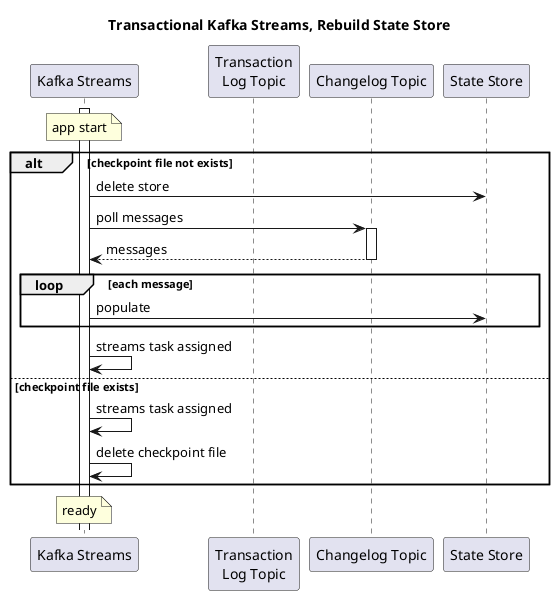 @startuml

participant kstreams as "Kafka Streams"
participant tlogtopic as "Transaction\nLog Topic"
participant changetopic as "Changelog Topic"
participant store as "State Store"

title Transactional Kafka Streams, Rebuild State Store

activate kstreams
note over kstreams : app start

alt checkpoint file not exists
    kstreams -> store : delete store
    kstreams -> changetopic : poll messages
    activate changetopic
    changetopic --> kstreams : messages
    deactivate changetopic

    loop each message
    kstreams -> store : populate
    end
    kstreams -> kstreams : streams task assigned

else checkpoint file exists
    kstreams -> kstreams : streams task assigned
    kstreams -> kstreams : delete checkpoint file

end

note over kstreams : ready




@enduml
